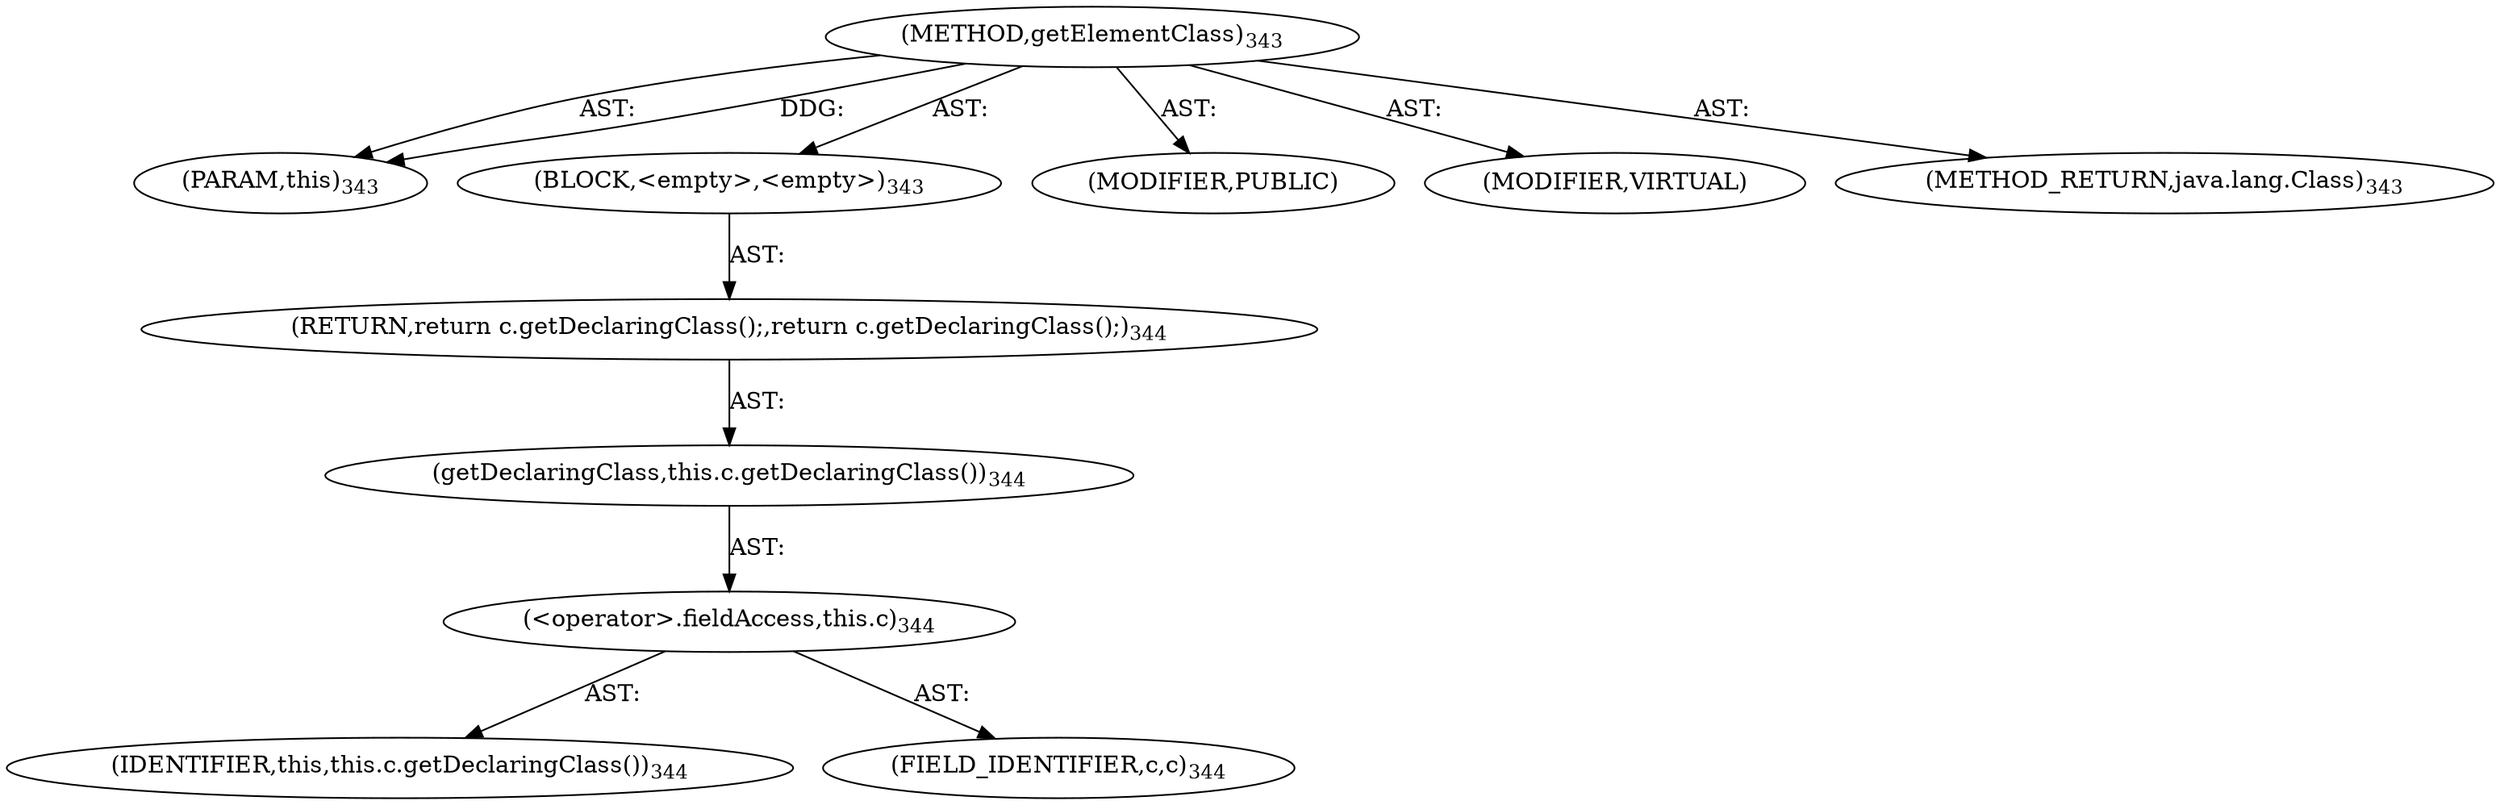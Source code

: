 digraph "getElementClass" {  
"111669149775" [label = <(METHOD,getElementClass)<SUB>343</SUB>> ]
"115964117211" [label = <(PARAM,this)<SUB>343</SUB>> ]
"25769804021" [label = <(BLOCK,&lt;empty&gt;,&lt;empty&gt;)<SUB>343</SUB>> ]
"146028888118" [label = <(RETURN,return c.getDeclaringClass();,return c.getDeclaringClass();)<SUB>344</SUB>> ]
"30064771977" [label = <(getDeclaringClass,this.c.getDeclaringClass())<SUB>344</SUB>> ]
"30064771978" [label = <(&lt;operator&gt;.fieldAccess,this.c)<SUB>344</SUB>> ]
"68719477525" [label = <(IDENTIFIER,this,this.c.getDeclaringClass())<SUB>344</SUB>> ]
"55834575040" [label = <(FIELD_IDENTIFIER,c,c)<SUB>344</SUB>> ]
"133143986360" [label = <(MODIFIER,PUBLIC)> ]
"133143986361" [label = <(MODIFIER,VIRTUAL)> ]
"128849018959" [label = <(METHOD_RETURN,java.lang.Class)<SUB>343</SUB>> ]
  "111669149775" -> "115964117211"  [ label = "AST: "] 
  "111669149775" -> "25769804021"  [ label = "AST: "] 
  "111669149775" -> "133143986360"  [ label = "AST: "] 
  "111669149775" -> "133143986361"  [ label = "AST: "] 
  "111669149775" -> "128849018959"  [ label = "AST: "] 
  "25769804021" -> "146028888118"  [ label = "AST: "] 
  "146028888118" -> "30064771977"  [ label = "AST: "] 
  "30064771977" -> "30064771978"  [ label = "AST: "] 
  "30064771978" -> "68719477525"  [ label = "AST: "] 
  "30064771978" -> "55834575040"  [ label = "AST: "] 
  "111669149775" -> "115964117211"  [ label = "DDG: "] 
}
